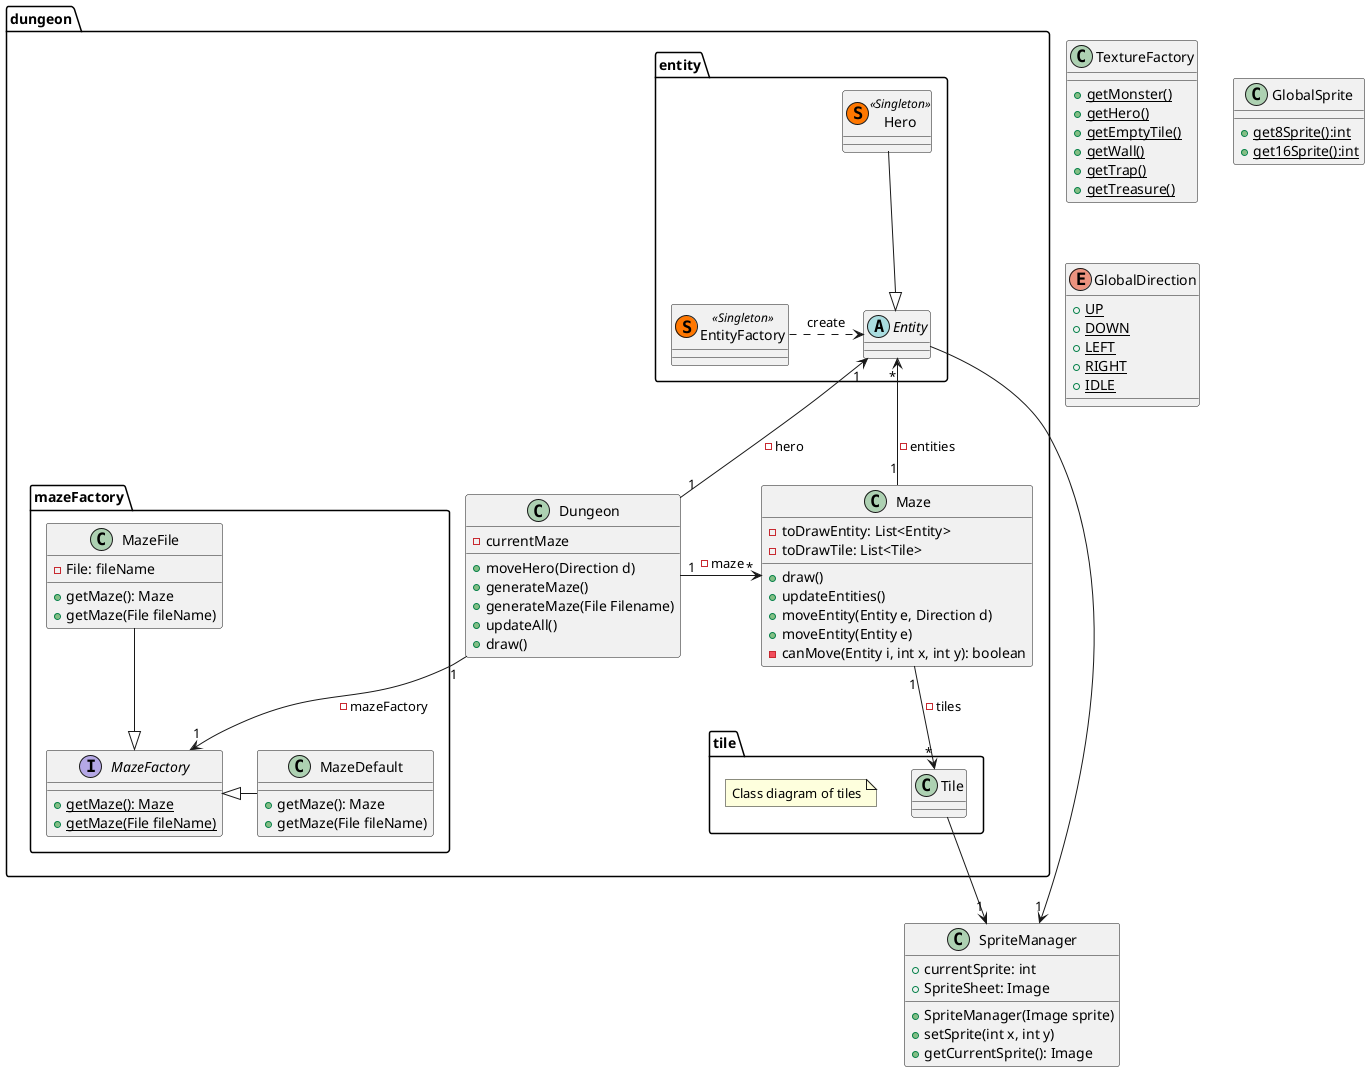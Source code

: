 @startuml

package dungeon{

    class Dungeon{
        - currentMaze
        + moveHero(Direction d)
        + generateMaze()
        + generateMaze(File Filename)
        + updateAll()
        + draw()
    }

    class Maze{
        - toDrawEntity: List<Entity>
        - toDrawTile: List<Tile>
        + draw()
        + updateEntities()
        + moveEntity(Entity e, Direction d)
        + moveEntity(Entity e)
        - canMove(Entity i, int x, int y): boolean
    }

    package tile{

        class Tile{

        }

        note "Class diagram of tiles" as N1

    }

    package entity{

        abstract Entity{

        }

        class Hero << (S,#FF7700) Singleton >>{

        }

        class EntityFactory << (S,#FF7700) Singleton >>{

        }

    }

    package mazeFactory{

        interface MazeFactory{
            + {static}getMaze(): Maze
            + {static}getMaze(File fileName)
        }

        class MazeFile{
            - File: fileName
            + getMaze(): Maze
            + getMaze(File fileName)
        }

        class MazeDefault{
            + getMaze(): Maze
            + getMaze(File fileName)
        }

    }

}

class TextureFactory{
    + {static}getMonster()
    + {static}getHero()
    + {static}getEmptyTile()
    + {static}getWall()
    + {static}getTrap()
    + {static}getTreasure()
}

class SpriteManager{
    + currentSprite: int
    + SpriteSheet: Image
    + SpriteManager(Image sprite)
    + setSprite(int x, int y)
    + getCurrentSprite(): Image
}

class GlobalSprite{
    + {static} get8Sprite():int
    + {static} get16Sprite():int
}

enum GlobalDirection{
    + {static} UP
    + {static} DOWN
    + {static} LEFT
    + {static} RIGHT
    + {static} IDLE
}

MazeDefault -left-|> MazeFactory
Dungeon "1" -left-> "*" Maze: -maze
Dungeon "1" --> "1" MazeFactory: -mazeFactory
Maze "1" --> "*" Tile: -tiles
Maze "1" -up-> "*" Entity: -entities

EntityFactory .right.> Entity : create

Hero --|> Entity
Dungeon "1" --> "1" Entity : -hero

MazeFile --|> MazeFactory

Tile --> "1" SpriteManager
Entity -right-> "1" SpriteManager

@enduml